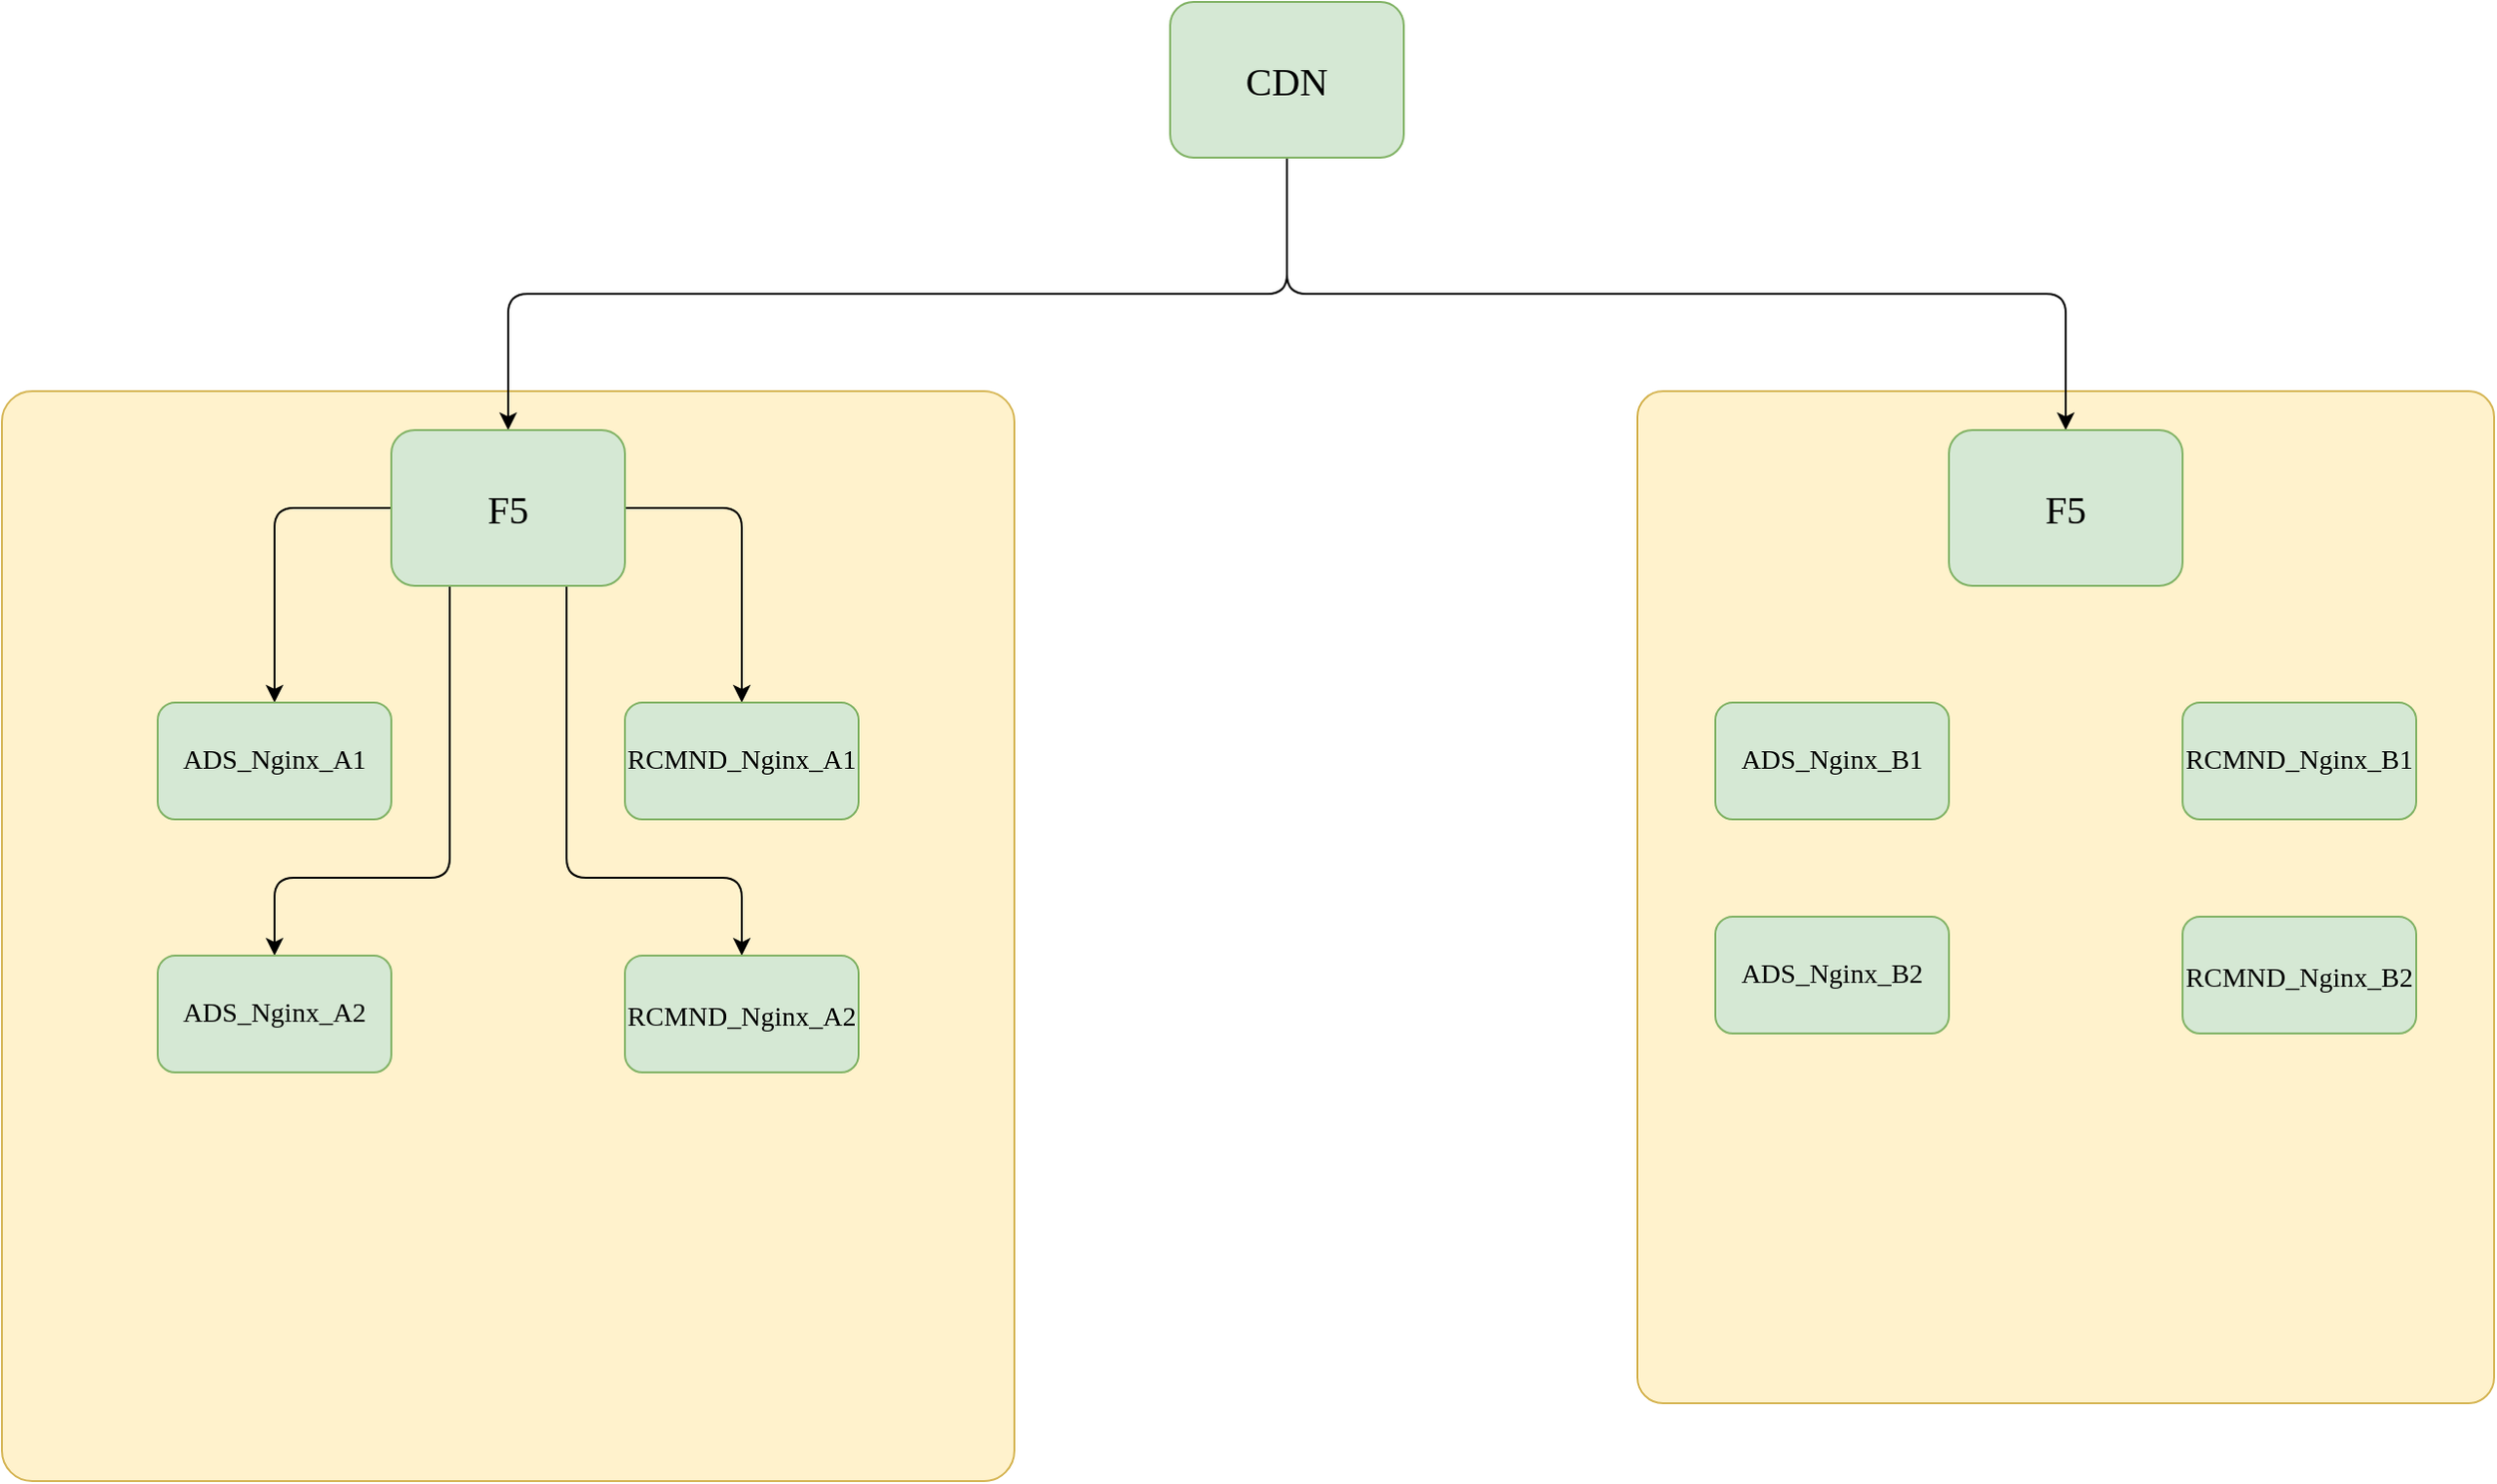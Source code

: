 <mxfile version="14.5.1" type="github">
  <diagram id="sjkqXYMmPxr59-KuNzoe" name="第 1 页">
    <mxGraphModel dx="1416" dy="908" grid="1" gridSize="10" guides="1" tooltips="1" connect="1" arrows="1" fold="1" page="1" pageScale="1" pageWidth="1800" pageHeight="1000" math="0" shadow="0">
      <root>
        <mxCell id="0" />
        <mxCell id="1" parent="0" />
        <mxCell id="8DftsU8eviGZwW_QoNUk-15" value="" style="rounded=1;whiteSpace=wrap;html=1;fontFamily=Times New Roman;fontSize=20;fillColor=#fff2cc;strokeColor=#d6b656;arcSize=3;" vertex="1" parent="1">
          <mxGeometry x="1040" y="200" width="440" height="520" as="geometry" />
        </mxCell>
        <mxCell id="8DftsU8eviGZwW_QoNUk-14" value="" style="rounded=1;whiteSpace=wrap;html=1;fontFamily=Times New Roman;fontSize=20;fillColor=#fff2cc;strokeColor=#d6b656;arcSize=3;" vertex="1" parent="1">
          <mxGeometry x="200" y="200" width="520" height="560" as="geometry" />
        </mxCell>
        <mxCell id="8DftsU8eviGZwW_QoNUk-4" style="edgeStyle=elbowEdgeStyle;orthogonalLoop=1;jettySize=auto;html=1;fontFamily=Times New Roman;fontSize=20;rounded=1;elbow=vertical;" edge="1" parent="1" source="8DftsU8eviGZwW_QoNUk-1" target="8DftsU8eviGZwW_QoNUk-2">
          <mxGeometry relative="1" as="geometry" />
        </mxCell>
        <mxCell id="8DftsU8eviGZwW_QoNUk-5" style="edgeStyle=elbowEdgeStyle;rounded=1;orthogonalLoop=1;jettySize=auto;elbow=vertical;html=1;entryX=0.5;entryY=0;entryDx=0;entryDy=0;fontFamily=Times New Roman;fontSize=20;" edge="1" parent="1" source="8DftsU8eviGZwW_QoNUk-1" target="8DftsU8eviGZwW_QoNUk-3">
          <mxGeometry relative="1" as="geometry" />
        </mxCell>
        <mxCell id="8DftsU8eviGZwW_QoNUk-1" value="CDN" style="rounded=1;whiteSpace=wrap;html=1;fontFamily=Times New Roman;fontSize=20;fillColor=#d5e8d4;strokeColor=#82b366;" vertex="1" parent="1">
          <mxGeometry x="800" width="120" height="80" as="geometry" />
        </mxCell>
        <mxCell id="8DftsU8eviGZwW_QoNUk-24" style="edgeStyle=elbowEdgeStyle;rounded=1;orthogonalLoop=1;jettySize=auto;elbow=vertical;html=1;exitX=0;exitY=0.5;exitDx=0;exitDy=0;entryX=0.5;entryY=0;entryDx=0;entryDy=0;fontFamily=Times New Roman;fontSize=14;" edge="1" parent="1" source="8DftsU8eviGZwW_QoNUk-2" target="8DftsU8eviGZwW_QoNUk-9">
          <mxGeometry relative="1" as="geometry">
            <Array as="points">
              <mxPoint x="380" y="260" />
            </Array>
          </mxGeometry>
        </mxCell>
        <mxCell id="8DftsU8eviGZwW_QoNUk-25" style="edgeStyle=elbowEdgeStyle;rounded=1;orthogonalLoop=1;jettySize=auto;elbow=vertical;html=1;exitX=1;exitY=0.5;exitDx=0;exitDy=0;entryX=0.5;entryY=0;entryDx=0;entryDy=0;fontFamily=Times New Roman;fontSize=14;" edge="1" parent="1" source="8DftsU8eviGZwW_QoNUk-2" target="8DftsU8eviGZwW_QoNUk-16">
          <mxGeometry relative="1" as="geometry">
            <Array as="points">
              <mxPoint x="570" y="260" />
            </Array>
          </mxGeometry>
        </mxCell>
        <mxCell id="8DftsU8eviGZwW_QoNUk-26" style="edgeStyle=elbowEdgeStyle;rounded=1;orthogonalLoop=1;jettySize=auto;elbow=vertical;html=1;exitX=0.25;exitY=1;exitDx=0;exitDy=0;entryX=0.5;entryY=0;entryDx=0;entryDy=0;fontFamily=Times New Roman;fontSize=14;" edge="1" parent="1" source="8DftsU8eviGZwW_QoNUk-2" target="8DftsU8eviGZwW_QoNUk-17">
          <mxGeometry relative="1" as="geometry">
            <Array as="points">
              <mxPoint x="400" y="450" />
            </Array>
          </mxGeometry>
        </mxCell>
        <mxCell id="8DftsU8eviGZwW_QoNUk-27" style="edgeStyle=elbowEdgeStyle;rounded=1;orthogonalLoop=1;jettySize=auto;elbow=vertical;html=1;exitX=0.75;exitY=1;exitDx=0;exitDy=0;fontFamily=Times New Roman;fontSize=14;entryX=0.5;entryY=0;entryDx=0;entryDy=0;" edge="1" parent="1" source="8DftsU8eviGZwW_QoNUk-2" target="8DftsU8eviGZwW_QoNUk-18">
          <mxGeometry relative="1" as="geometry">
            <Array as="points">
              <mxPoint x="520" y="450" />
              <mxPoint x="500" y="500" />
            </Array>
          </mxGeometry>
        </mxCell>
        <mxCell id="8DftsU8eviGZwW_QoNUk-2" value="F5" style="rounded=1;whiteSpace=wrap;html=1;fontFamily=Times New Roman;fontSize=20;fillColor=#d5e8d4;strokeColor=#82b366;" vertex="1" parent="1">
          <mxGeometry x="400" y="220" width="120" height="80" as="geometry" />
        </mxCell>
        <mxCell id="8DftsU8eviGZwW_QoNUk-3" value="F5" style="rounded=1;whiteSpace=wrap;html=1;fontFamily=Times New Roman;fontSize=20;fillColor=#d5e8d4;strokeColor=#82b366;" vertex="1" parent="1">
          <mxGeometry x="1200" y="220" width="120" height="80" as="geometry" />
        </mxCell>
        <mxCell id="8DftsU8eviGZwW_QoNUk-9" value="ADS_Nginx_A1" style="rounded=1;whiteSpace=wrap;html=1;fontFamily=Times New Roman;fontSize=14;fillColor=#d5e8d4;strokeColor=#82b366;" vertex="1" parent="1">
          <mxGeometry x="280" y="360" width="120" height="60" as="geometry" />
        </mxCell>
        <mxCell id="8DftsU8eviGZwW_QoNUk-16" value="RCMND_Nginx_A1" style="rounded=1;whiteSpace=wrap;html=1;fontFamily=Times New Roman;fontSize=14;fillColor=#d5e8d4;strokeColor=#82b366;" vertex="1" parent="1">
          <mxGeometry x="520" y="360" width="120" height="60" as="geometry" />
        </mxCell>
        <mxCell id="8DftsU8eviGZwW_QoNUk-17" value="ADS_Nginx_A2" style="rounded=1;whiteSpace=wrap;html=1;fontFamily=Times New Roman;fontSize=14;fillColor=#d5e8d4;strokeColor=#82b366;" vertex="1" parent="1">
          <mxGeometry x="280" y="490" width="120" height="60" as="geometry" />
        </mxCell>
        <mxCell id="8DftsU8eviGZwW_QoNUk-18" value="&lt;span style=&quot;font-size: 14px&quot;&gt;RCMND_Nginx_A2&lt;/span&gt;" style="rounded=1;whiteSpace=wrap;html=1;fontFamily=Times New Roman;fontSize=16;fillColor=#d5e8d4;strokeColor=#82b366;" vertex="1" parent="1">
          <mxGeometry x="520" y="490" width="120" height="60" as="geometry" />
        </mxCell>
        <mxCell id="8DftsU8eviGZwW_QoNUk-19" value="ADS_Nginx_B1" style="rounded=1;whiteSpace=wrap;html=1;fontFamily=Times New Roman;fontSize=14;fillColor=#d5e8d4;strokeColor=#82b366;" vertex="1" parent="1">
          <mxGeometry x="1080" y="360" width="120" height="60" as="geometry" />
        </mxCell>
        <mxCell id="8DftsU8eviGZwW_QoNUk-20" value="RCMND_Nginx_B1" style="rounded=1;whiteSpace=wrap;html=1;fontFamily=Times New Roman;fontSize=14;fillColor=#d5e8d4;strokeColor=#82b366;" vertex="1" parent="1">
          <mxGeometry x="1320" y="360" width="120" height="60" as="geometry" />
        </mxCell>
        <mxCell id="8DftsU8eviGZwW_QoNUk-21" value="ADS_Nginx_B2" style="rounded=1;whiteSpace=wrap;html=1;fontFamily=Times New Roman;fontSize=14;fillColor=#d5e8d4;strokeColor=#82b366;" vertex="1" parent="1">
          <mxGeometry x="1080" y="470" width="120" height="60" as="geometry" />
        </mxCell>
        <mxCell id="8DftsU8eviGZwW_QoNUk-22" value="&lt;span style=&quot;font-size: 14px&quot;&gt;RCMND_Nginx_B2&lt;/span&gt;" style="rounded=1;whiteSpace=wrap;html=1;fontFamily=Times New Roman;fontSize=16;fillColor=#d5e8d4;strokeColor=#82b366;" vertex="1" parent="1">
          <mxGeometry x="1320" y="470" width="120" height="60" as="geometry" />
        </mxCell>
      </root>
    </mxGraphModel>
  </diagram>
</mxfile>
